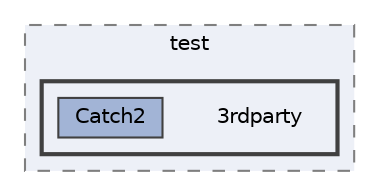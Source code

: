 digraph "external/magic_enum/test/3rdparty"
{
 // LATEX_PDF_SIZE
  bgcolor="transparent";
  edge [fontname=Helvetica,fontsize=10,labelfontname=Helvetica,labelfontsize=10];
  node [fontname=Helvetica,fontsize=10,shape=box,height=0.2,width=0.4];
  compound=true
  subgraph clusterdir_7350c4b9fc6543329f0efab4327f019d {
    graph [ bgcolor="#edf0f7", pencolor="grey50", label="test", fontname=Helvetica,fontsize=10 style="filled,dashed", URL="dir_7350c4b9fc6543329f0efab4327f019d.html",tooltip=""]
  subgraph clusterdir_da306713f07d55a1b3a59dfabf5c0557 {
    graph [ bgcolor="#edf0f7", pencolor="grey25", label="", fontname=Helvetica,fontsize=10 style="filled,bold", URL="dir_da306713f07d55a1b3a59dfabf5c0557.html",tooltip=""]
    dir_da306713f07d55a1b3a59dfabf5c0557 [shape=plaintext, label="3rdparty"];
  dir_1979b3e30a4f115c1c1df53e312f2448 [label="Catch2", fillcolor="#a2b4d6", color="grey25", style="filled", URL="dir_1979b3e30a4f115c1c1df53e312f2448.html",tooltip=""];
  }
  }
}
